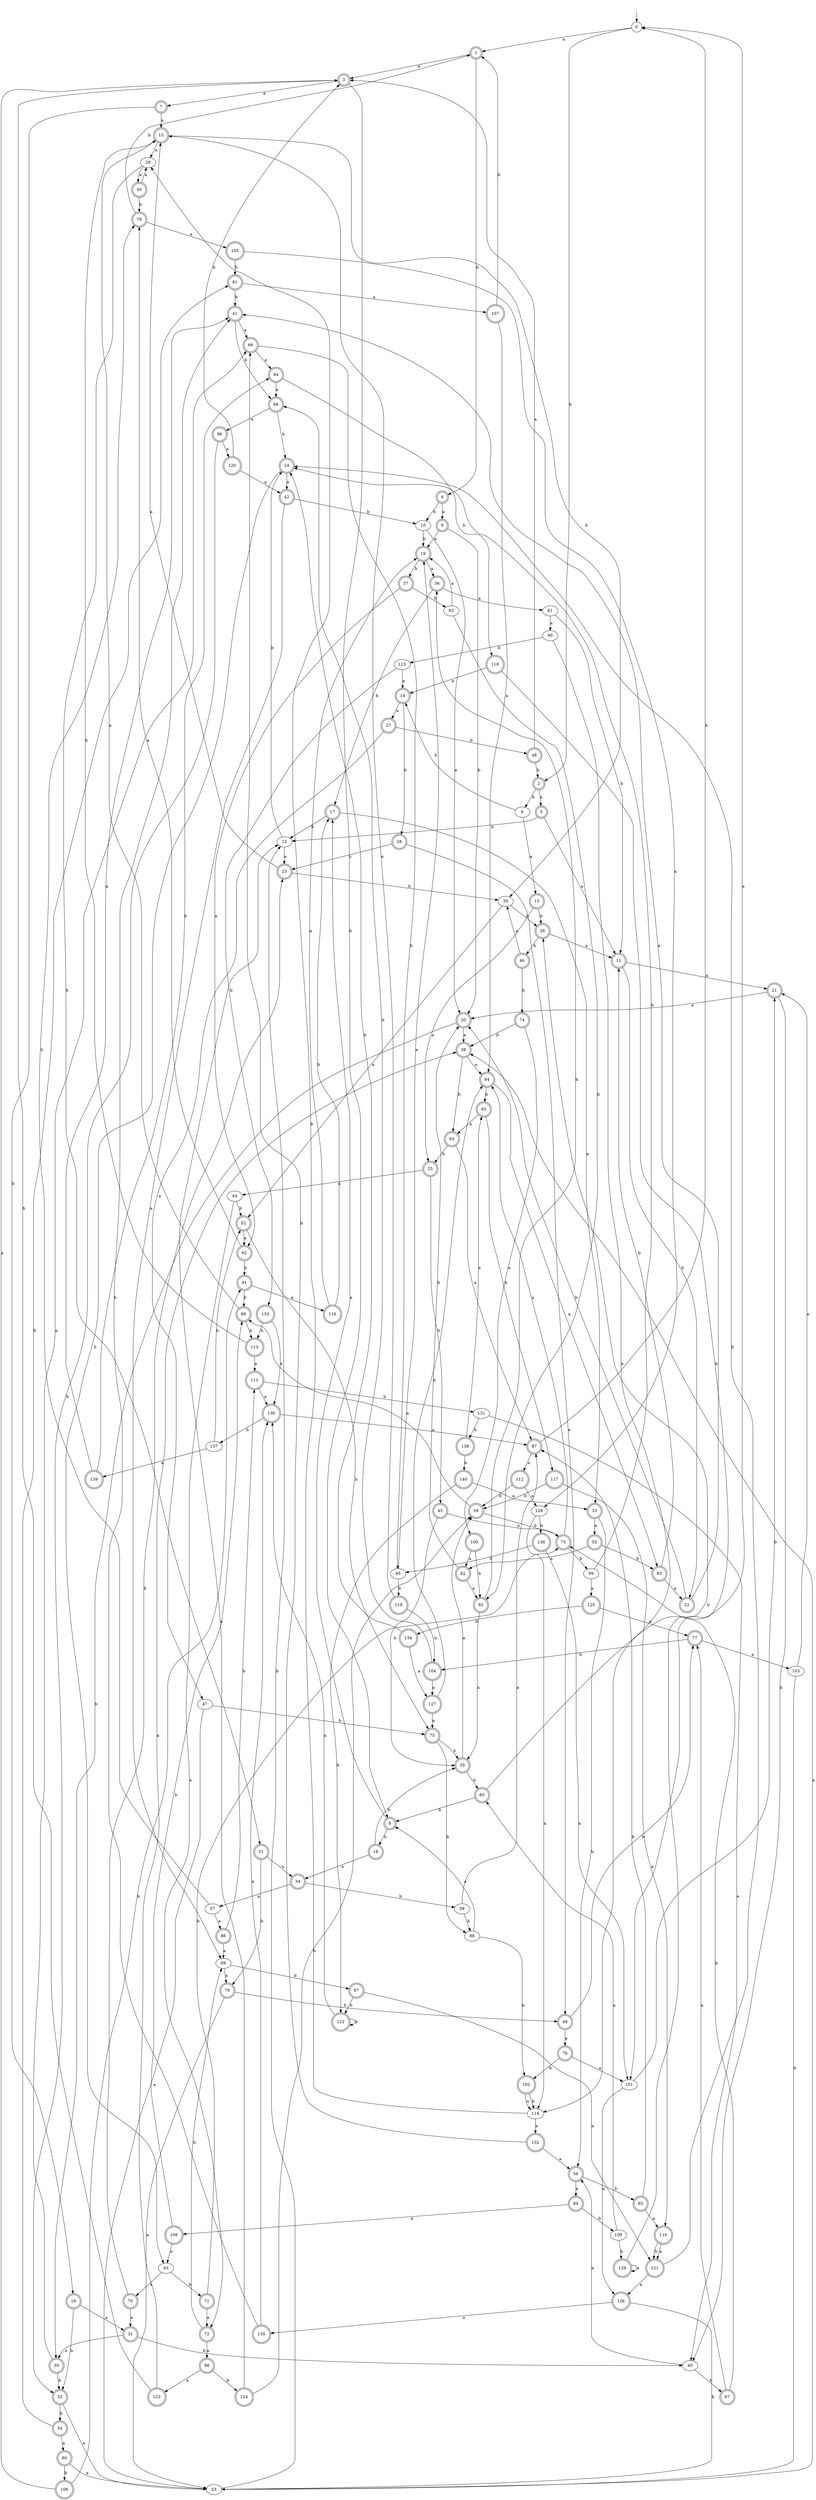 digraph RandomDFA {
  __start0 [label="", shape=none];
  __start0 -> 0 [label=""];
  0 [shape=circle]
  0 -> 1 [label="a"]
  0 -> 2 [label="b"]
  1 [shape=doublecircle]
  1 -> 3 [label="a"]
  1 -> 4 [label="b"]
  2 [shape=doublecircle]
  2 -> 5 [label="a"]
  2 -> 6 [label="b"]
  3 [shape=doublecircle]
  3 -> 7 [label="a"]
  3 -> 8 [label="b"]
  4 [shape=doublecircle]
  4 -> 9 [label="a"]
  4 -> 10 [label="b"]
  5 [shape=doublecircle]
  5 -> 11 [label="a"]
  5 -> 12 [label="b"]
  6
  6 -> 13 [label="a"]
  6 -> 14 [label="b"]
  7 [shape=doublecircle]
  7 -> 15 [label="a"]
  7 -> 16 [label="b"]
  8 [shape=doublecircle]
  8 -> 17 [label="a"]
  8 -> 18 [label="b"]
  9 [shape=doublecircle]
  9 -> 19 [label="a"]
  9 -> 20 [label="b"]
  10
  10 -> 20 [label="a"]
  10 -> 19 [label="b"]
  11 [shape=doublecircle]
  11 -> 21 [label="a"]
  11 -> 22 [label="b"]
  12
  12 -> 23 [label="a"]
  12 -> 24 [label="b"]
  13 [shape=doublecircle]
  13 -> 25 [label="a"]
  13 -> 26 [label="b"]
  14 [shape=doublecircle]
  14 -> 27 [label="a"]
  14 -> 28 [label="b"]
  15 [shape=doublecircle]
  15 -> 29 [label="a"]
  15 -> 30 [label="b"]
  16 [shape=doublecircle]
  16 -> 31 [label="a"]
  16 -> 32 [label="b"]
  17 [shape=doublecircle]
  17 -> 33 [label="a"]
  17 -> 12 [label="b"]
  18 [shape=doublecircle]
  18 -> 34 [label="a"]
  18 -> 35 [label="b"]
  19 [shape=doublecircle]
  19 -> 36 [label="a"]
  19 -> 37 [label="b"]
  20 [shape=doublecircle]
  20 -> 38 [label="a"]
  20 -> 39 [label="b"]
  21 [shape=doublecircle]
  21 -> 20 [label="a"]
  21 -> 40 [label="b"]
  22 [shape=doublecircle]
  22 -> 41 [label="a"]
  22 -> 20 [label="b"]
  23 [shape=doublecircle]
  23 -> 15 [label="a"]
  23 -> 30 [label="b"]
  24 [shape=doublecircle]
  24 -> 42 [label="a"]
  24 -> 43 [label="b"]
  25 [shape=doublecircle]
  25 -> 44 [label="a"]
  25 -> 45 [label="b"]
  26 [shape=doublecircle]
  26 -> 11 [label="a"]
  26 -> 46 [label="b"]
  27 [shape=doublecircle]
  27 -> 47 [label="a"]
  27 -> 48 [label="b"]
  28 [shape=doublecircle]
  28 -> 49 [label="a"]
  28 -> 23 [label="b"]
  29
  29 -> 50 [label="a"]
  29 -> 51 [label="b"]
  30
  30 -> 52 [label="a"]
  30 -> 26 [label="b"]
  31 [shape=doublecircle]
  31 -> 39 [label="a"]
  31 -> 40 [label="b"]
  32 [shape=doublecircle]
  32 -> 53 [label="a"]
  32 -> 54 [label="b"]
  33 [shape=doublecircle]
  33 -> 55 [label="a"]
  33 -> 56 [label="b"]
  34 [shape=doublecircle]
  34 -> 57 [label="a"]
  34 -> 58 [label="b"]
  35 [shape=doublecircle]
  35 -> 59 [label="a"]
  35 -> 60 [label="b"]
  36 [shape=doublecircle]
  36 -> 61 [label="a"]
  36 -> 17 [label="b"]
  37 [shape=doublecircle]
  37 -> 62 [label="a"]
  37 -> 63 [label="b"]
  38 [shape=doublecircle]
  38 -> 64 [label="a"]
  38 -> 65 [label="b"]
  39 [shape=doublecircle]
  39 -> 66 [label="a"]
  39 -> 32 [label="b"]
  40
  40 -> 56 [label="a"]
  40 -> 67 [label="b"]
  41 [shape=doublecircle]
  41 -> 66 [label="a"]
  41 -> 68 [label="b"]
  42 [shape=doublecircle]
  42 -> 69 [label="a"]
  42 -> 10 [label="b"]
  43
  43 -> 70 [label="a"]
  43 -> 71 [label="b"]
  44
  44 -> 72 [label="a"]
  44 -> 52 [label="b"]
  45 [shape=doublecircle]
  45 -> 73 [label="a"]
  45 -> 35 [label="b"]
  46 [shape=doublecircle]
  46 -> 30 [label="a"]
  46 -> 74 [label="b"]
  47
  47 -> 53 [label="a"]
  47 -> 75 [label="b"]
  48 [shape=doublecircle]
  48 -> 3 [label="a"]
  48 -> 2 [label="b"]
  49 [shape=doublecircle]
  49 -> 76 [label="a"]
  49 -> 77 [label="b"]
  50 [shape=doublecircle]
  50 -> 29 [label="a"]
  50 -> 78 [label="b"]
  51 [shape=doublecircle]
  51 -> 34 [label="a"]
  51 -> 79 [label="b"]
  52 [shape=doublecircle]
  52 -> 62 [label="a"]
  52 -> 75 [label="b"]
  53
  53 -> 38 [label="a"]
  53 -> 12 [label="b"]
  54 [shape=doublecircle]
  54 -> 80 [label="a"]
  54 -> 81 [label="b"]
  55 [shape=doublecircle]
  55 -> 82 [label="a"]
  55 -> 83 [label="b"]
  56 [shape=doublecircle]
  56 -> 84 [label="a"]
  56 -> 85 [label="b"]
  57
  57 -> 86 [label="a"]
  57 -> 78 [label="b"]
  58
  58 -> 87 [label="a"]
  58 -> 88 [label="b"]
  59 [shape=doublecircle]
  59 -> 89 [label="a"]
  59 -> 73 [label="b"]
  60 [shape=doublecircle]
  60 -> 0 [label="a"]
  60 -> 8 [label="b"]
  61
  61 -> 90 [label="a"]
  61 -> 11 [label="b"]
  62 [shape=doublecircle]
  62 -> 78 [label="a"]
  62 -> 91 [label="b"]
  63
  63 -> 19 [label="a"]
  63 -> 92 [label="b"]
  64 [shape=doublecircle]
  64 -> 83 [label="a"]
  64 -> 93 [label="b"]
  65 [shape=doublecircle]
  65 -> 87 [label="a"]
  65 -> 25 [label="b"]
  66 [shape=doublecircle]
  66 -> 94 [label="a"]
  66 -> 95 [label="b"]
  67 [shape=doublecircle]
  67 -> 77 [label="a"]
  67 -> 73 [label="b"]
  68 [shape=doublecircle]
  68 -> 96 [label="a"]
  68 -> 24 [label="b"]
  69
  69 -> 79 [label="a"]
  69 -> 97 [label="b"]
  70 [shape=doublecircle]
  70 -> 31 [label="a"]
  70 -> 23 [label="b"]
  71 [shape=doublecircle]
  71 -> 72 [label="a"]
  71 -> 73 [label="b"]
  72 [shape=doublecircle]
  72 -> 98 [label="a"]
  72 -> 69 [label="b"]
  73 [shape=doublecircle]
  73 -> 64 [label="a"]
  73 -> 99 [label="b"]
  74 [shape=doublecircle]
  74 -> 100 [label="a"]
  74 -> 38 [label="b"]
  75 [shape=doublecircle]
  75 -> 35 [label="a"]
  75 -> 88 [label="b"]
  76 [shape=doublecircle]
  76 -> 101 [label="a"]
  76 -> 102 [label="b"]
  77 [shape=doublecircle]
  77 -> 103 [label="a"]
  77 -> 104 [label="b"]
  78 [shape=doublecircle]
  78 -> 105 [label="a"]
  78 -> 1 [label="b"]
  79 [shape=doublecircle]
  79 -> 53 [label="a"]
  79 -> 49 [label="b"]
  80 [shape=doublecircle]
  80 -> 53 [label="a"]
  80 -> 106 [label="b"]
  81 [shape=doublecircle]
  81 -> 107 [label="a"]
  81 -> 41 [label="b"]
  82 [shape=doublecircle]
  82 -> 92 [label="a"]
  82 -> 20 [label="b"]
  83 [shape=doublecircle]
  83 -> 22 [label="a"]
  83 -> 11 [label="b"]
  84 [shape=doublecircle]
  84 -> 108 [label="a"]
  84 -> 109 [label="b"]
  85 [shape=doublecircle]
  85 -> 110 [label="a"]
  85 -> 87 [label="b"]
  86 [shape=doublecircle]
  86 -> 69 [label="a"]
  86 -> 111 [label="b"]
  87 [shape=doublecircle]
  87 -> 112 [label="a"]
  87 -> 0 [label="b"]
  88
  88 -> 8 [label="a"]
  88 -> 102 [label="b"]
  89 [shape=doublecircle]
  89 -> 15 [label="a"]
  89 -> 113 [label="b"]
  90
  90 -> 114 [label="a"]
  90 -> 115 [label="b"]
  91 [shape=doublecircle]
  91 -> 116 [label="a"]
  91 -> 89 [label="b"]
  92 [shape=doublecircle]
  92 -> 35 [label="a"]
  92 -> 36 [label="b"]
  93 [shape=doublecircle]
  93 -> 65 [label="a"]
  93 -> 117 [label="b"]
  94 [shape=doublecircle]
  94 -> 68 [label="a"]
  94 -> 118 [label="b"]
  95
  95 -> 19 [label="a"]
  95 -> 119 [label="b"]
  96 [shape=doublecircle]
  96 -> 120 [label="a"]
  96 -> 32 [label="b"]
  97 [shape=doublecircle]
  97 -> 121 [label="a"]
  97 -> 122 [label="b"]
  98 [shape=doublecircle]
  98 -> 123 [label="a"]
  98 -> 124 [label="b"]
  99
  99 -> 125 [label="a"]
  99 -> 24 [label="b"]
  100 [shape=doublecircle]
  100 -> 82 [label="a"]
  100 -> 92 [label="b"]
  101
  101 -> 126 [label="a"]
  101 -> 21 [label="b"]
  102 [shape=doublecircle]
  102 -> 114 [label="a"]
  102 -> 114 [label="b"]
  103
  103 -> 21 [label="a"]
  103 -> 53 [label="b"]
  104 [shape=doublecircle]
  104 -> 127 [label="a"]
  104 -> 68 [label="b"]
  105 [shape=doublecircle]
  105 -> 128 [label="a"]
  105 -> 81 [label="b"]
  106 [shape=doublecircle]
  106 -> 3 [label="a"]
  106 -> 91 [label="b"]
  107 [shape=doublecircle]
  107 -> 64 [label="a"]
  107 -> 1 [label="b"]
  108 [shape=doublecircle]
  108 -> 43 [label="a"]
  108 -> 89 [label="b"]
  109
  109 -> 60 [label="a"]
  109 -> 129 [label="b"]
  110 [shape=doublecircle]
  110 -> 121 [label="a"]
  110 -> 121 [label="b"]
  111 [shape=doublecircle]
  111 -> 130 [label="a"]
  111 -> 131 [label="b"]
  112 [shape=doublecircle]
  112 -> 128 [label="a"]
  112 -> 59 [label="b"]
  113 [shape=doublecircle]
  113 -> 111 [label="a"]
  113 -> 15 [label="b"]
  114
  114 -> 132 [label="a"]
  114 -> 29 [label="b"]
  115
  115 -> 14 [label="a"]
  115 -> 133 [label="b"]
  116 [shape=doublecircle]
  116 -> 19 [label="a"]
  116 -> 17 [label="b"]
  117 [shape=doublecircle]
  117 -> 110 [label="a"]
  117 -> 59 [label="b"]
  118 [shape=doublecircle]
  118 -> 14 [label="a"]
  118 -> 101 [label="b"]
  119 [shape=doublecircle]
  119 -> 15 [label="a"]
  119 -> 104 [label="b"]
  120 [shape=doublecircle]
  120 -> 42 [label="a"]
  120 -> 3 [label="b"]
  121 [shape=doublecircle]
  121 -> 126 [label="a"]
  121 -> 24 [label="b"]
  122 [shape=doublecircle]
  122 -> 130 [label="a"]
  122 -> 122 [label="b"]
  123 [shape=doublecircle]
  123 -> 38 [label="a"]
  123 -> 3 [label="b"]
  124 [shape=doublecircle]
  124 -> 12 [label="a"]
  124 -> 59 [label="b"]
  125 [shape=doublecircle]
  125 -> 77 [label="a"]
  125 -> 134 [label="b"]
  126 [shape=doublecircle]
  126 -> 135 [label="a"]
  126 -> 53 [label="b"]
  127 [shape=doublecircle]
  127 -> 75 [label="a"]
  127 -> 64 [label="b"]
  128
  128 -> 114 [label="a"]
  128 -> 136 [label="b"]
  129 [shape=doublecircle]
  129 -> 129 [label="a"]
  129 -> 26 [label="b"]
  130 [shape=doublecircle]
  130 -> 87 [label="a"]
  130 -> 137 [label="b"]
  131
  131 -> 40 [label="a"]
  131 -> 138 [label="b"]
  132 [shape=doublecircle]
  132 -> 56 [label="a"]
  132 -> 66 [label="b"]
  133 [shape=doublecircle]
  133 -> 130 [label="a"]
  133 -> 113 [label="b"]
  134 [shape=doublecircle]
  134 -> 127 [label="a"]
  134 -> 24 [label="b"]
  135 [shape=doublecircle]
  135 -> 130 [label="a"]
  135 -> 41 [label="b"]
  136 [shape=doublecircle]
  136 -> 101 [label="a"]
  136 -> 95 [label="b"]
  137
  137 -> 139 [label="a"]
  137 -> 52 [label="b"]
  138 [shape=doublecircle]
  138 -> 93 [label="a"]
  138 -> 140 [label="b"]
  139 [shape=doublecircle]
  139 -> 41 [label="a"]
  139 -> 94 [label="b"]
  140 [shape=doublecircle]
  140 -> 33 [label="a"]
  140 -> 122 [label="b"]
}
